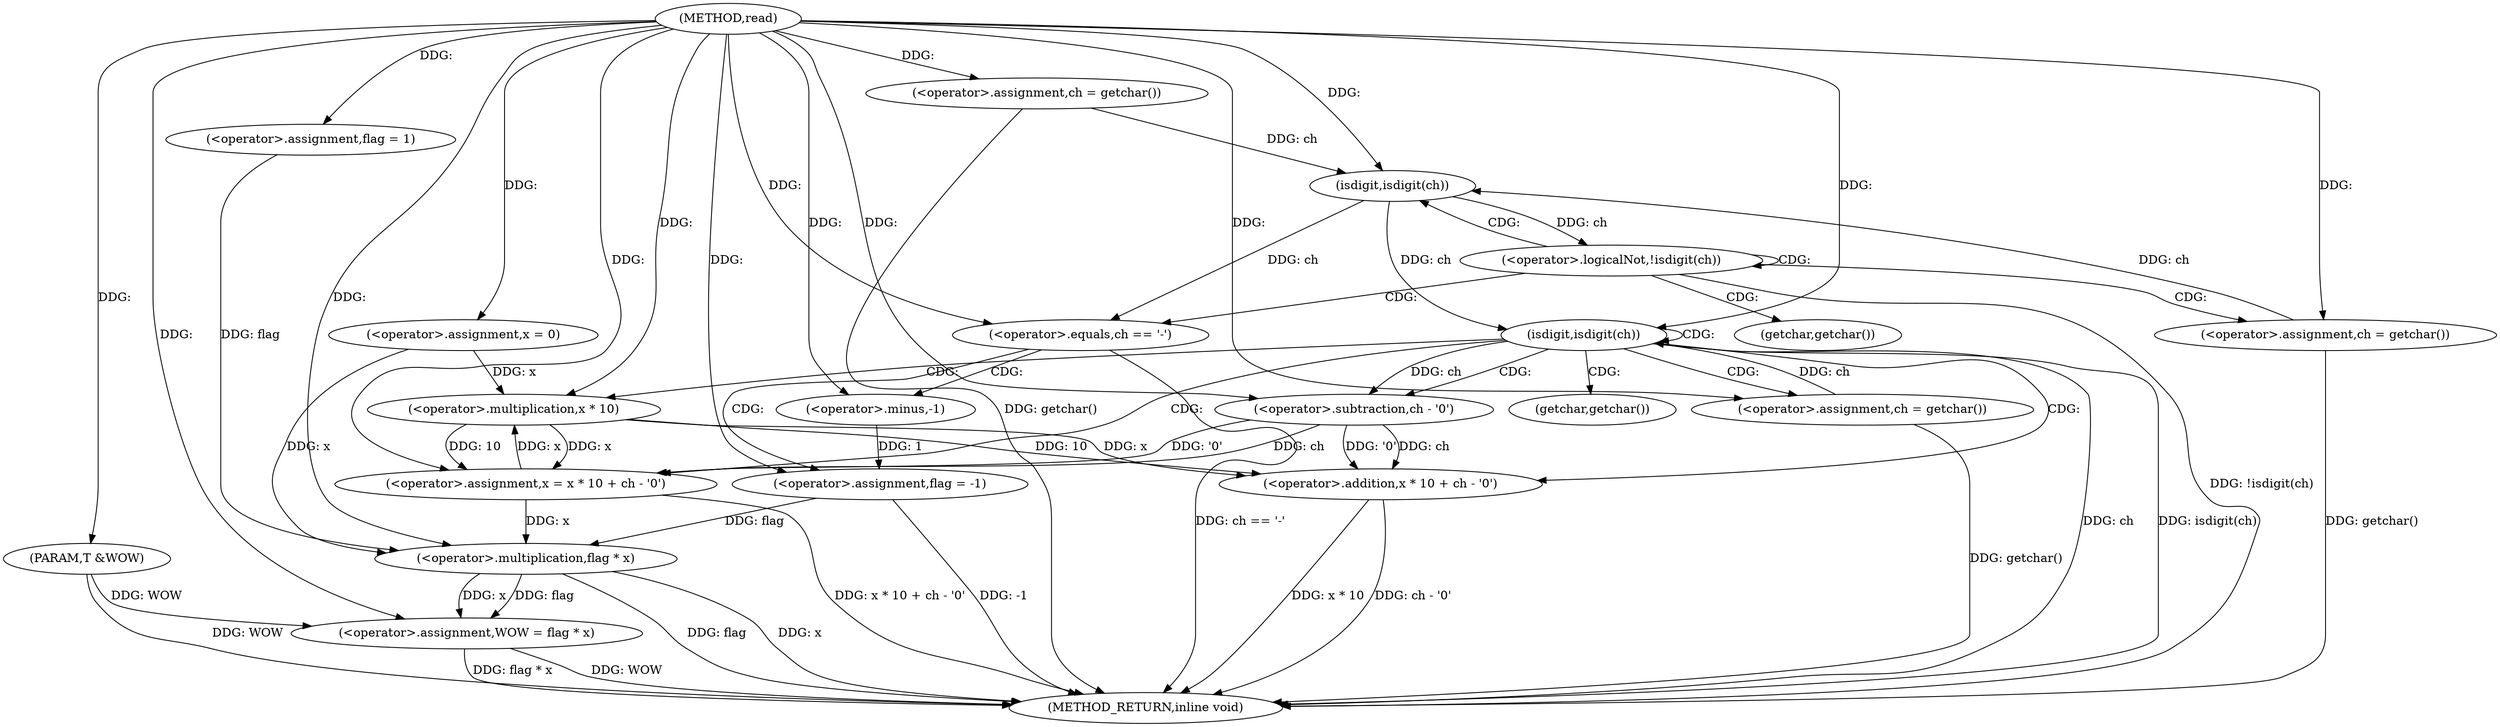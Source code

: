 digraph "read" {  
"1000102" [label = "(METHOD,read)" ]
"1000154" [label = "(METHOD_RETURN,inline void)" ]
"1000103" [label = "(PARAM,T &WOW)" ]
"1000106" [label = "(<operator>.assignment,x = 0)" ]
"1000110" [label = "(<operator>.assignment,flag = 1)" ]
"1000114" [label = "(<operator>.assignment,ch = getchar())" ]
"1000149" [label = "(<operator>.assignment,WOW = flag * x)" ]
"1000118" [label = "(<operator>.logicalNot,!isdigit(ch))" ]
"1000134" [label = "(isdigit,isdigit(ch))" ]
"1000130" [label = "(<operator>.assignment,ch = getchar())" ]
"1000137" [label = "(<operator>.assignment,x = x * 10 + ch - '0')" ]
"1000146" [label = "(<operator>.assignment,ch = getchar())" ]
"1000151" [label = "(<operator>.multiplication,flag * x)" ]
"1000119" [label = "(isdigit,isdigit(ch))" ]
"1000123" [label = "(<operator>.equals,ch == '-')" ]
"1000126" [label = "(<operator>.assignment,flag = -1)" ]
"1000139" [label = "(<operator>.addition,x * 10 + ch - '0')" ]
"1000128" [label = "(<operator>.minus,-1)" ]
"1000140" [label = "(<operator>.multiplication,x * 10)" ]
"1000143" [label = "(<operator>.subtraction,ch - '0')" ]
"1000132" [label = "(getchar,getchar())" ]
"1000148" [label = "(getchar,getchar())" ]
  "1000103" -> "1000154"  [ label = "DDG: WOW"] 
  "1000114" -> "1000154"  [ label = "DDG: getchar()"] 
  "1000118" -> "1000154"  [ label = "DDG: !isdigit(ch)"] 
  "1000134" -> "1000154"  [ label = "DDG: ch"] 
  "1000134" -> "1000154"  [ label = "DDG: isdigit(ch)"] 
  "1000149" -> "1000154"  [ label = "DDG: WOW"] 
  "1000151" -> "1000154"  [ label = "DDG: flag"] 
  "1000151" -> "1000154"  [ label = "DDG: x"] 
  "1000149" -> "1000154"  [ label = "DDG: flag * x"] 
  "1000139" -> "1000154"  [ label = "DDG: x * 10"] 
  "1000139" -> "1000154"  [ label = "DDG: ch - '0'"] 
  "1000137" -> "1000154"  [ label = "DDG: x * 10 + ch - '0'"] 
  "1000146" -> "1000154"  [ label = "DDG: getchar()"] 
  "1000123" -> "1000154"  [ label = "DDG: ch == '-'"] 
  "1000126" -> "1000154"  [ label = "DDG: -1"] 
  "1000130" -> "1000154"  [ label = "DDG: getchar()"] 
  "1000102" -> "1000103"  [ label = "DDG: "] 
  "1000102" -> "1000106"  [ label = "DDG: "] 
  "1000102" -> "1000110"  [ label = "DDG: "] 
  "1000102" -> "1000114"  [ label = "DDG: "] 
  "1000151" -> "1000149"  [ label = "DDG: x"] 
  "1000151" -> "1000149"  [ label = "DDG: flag"] 
  "1000103" -> "1000149"  [ label = "DDG: WOW"] 
  "1000102" -> "1000149"  [ label = "DDG: "] 
  "1000119" -> "1000118"  [ label = "DDG: ch"] 
  "1000102" -> "1000130"  [ label = "DDG: "] 
  "1000119" -> "1000134"  [ label = "DDG: ch"] 
  "1000146" -> "1000134"  [ label = "DDG: ch"] 
  "1000102" -> "1000134"  [ label = "DDG: "] 
  "1000143" -> "1000137"  [ label = "DDG: '0'"] 
  "1000143" -> "1000137"  [ label = "DDG: ch"] 
  "1000140" -> "1000137"  [ label = "DDG: 10"] 
  "1000140" -> "1000137"  [ label = "DDG: x"] 
  "1000102" -> "1000146"  [ label = "DDG: "] 
  "1000110" -> "1000151"  [ label = "DDG: flag"] 
  "1000126" -> "1000151"  [ label = "DDG: flag"] 
  "1000102" -> "1000151"  [ label = "DDG: "] 
  "1000106" -> "1000151"  [ label = "DDG: x"] 
  "1000137" -> "1000151"  [ label = "DDG: x"] 
  "1000114" -> "1000119"  [ label = "DDG: ch"] 
  "1000130" -> "1000119"  [ label = "DDG: ch"] 
  "1000102" -> "1000119"  [ label = "DDG: "] 
  "1000128" -> "1000126"  [ label = "DDG: 1"] 
  "1000102" -> "1000137"  [ label = "DDG: "] 
  "1000119" -> "1000123"  [ label = "DDG: ch"] 
  "1000102" -> "1000123"  [ label = "DDG: "] 
  "1000102" -> "1000126"  [ label = "DDG: "] 
  "1000140" -> "1000139"  [ label = "DDG: 10"] 
  "1000140" -> "1000139"  [ label = "DDG: x"] 
  "1000143" -> "1000139"  [ label = "DDG: '0'"] 
  "1000143" -> "1000139"  [ label = "DDG: ch"] 
  "1000102" -> "1000128"  [ label = "DDG: "] 
  "1000106" -> "1000140"  [ label = "DDG: x"] 
  "1000137" -> "1000140"  [ label = "DDG: x"] 
  "1000102" -> "1000140"  [ label = "DDG: "] 
  "1000134" -> "1000143"  [ label = "DDG: ch"] 
  "1000102" -> "1000143"  [ label = "DDG: "] 
  "1000118" -> "1000132"  [ label = "CDG: "] 
  "1000118" -> "1000123"  [ label = "CDG: "] 
  "1000118" -> "1000119"  [ label = "CDG: "] 
  "1000118" -> "1000130"  [ label = "CDG: "] 
  "1000118" -> "1000118"  [ label = "CDG: "] 
  "1000134" -> "1000143"  [ label = "CDG: "] 
  "1000134" -> "1000137"  [ label = "CDG: "] 
  "1000134" -> "1000139"  [ label = "CDG: "] 
  "1000134" -> "1000148"  [ label = "CDG: "] 
  "1000134" -> "1000146"  [ label = "CDG: "] 
  "1000134" -> "1000140"  [ label = "CDG: "] 
  "1000134" -> "1000134"  [ label = "CDG: "] 
  "1000123" -> "1000126"  [ label = "CDG: "] 
  "1000123" -> "1000128"  [ label = "CDG: "] 
}
